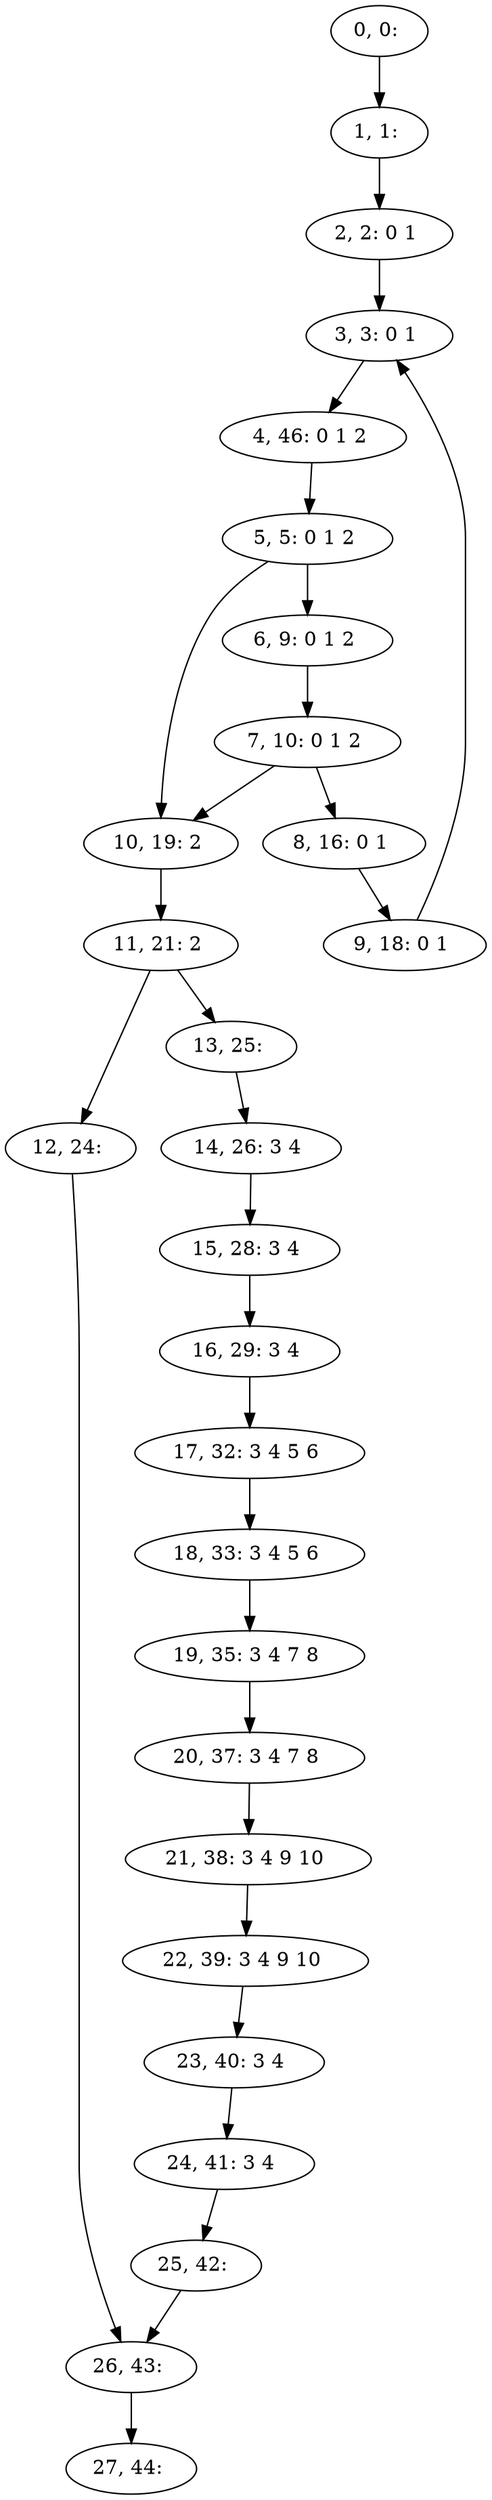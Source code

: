digraph G {
0[label="0, 0: "];
1[label="1, 1: "];
2[label="2, 2: 0 1 "];
3[label="3, 3: 0 1 "];
4[label="4, 46: 0 1 2 "];
5[label="5, 5: 0 1 2 "];
6[label="6, 9: 0 1 2 "];
7[label="7, 10: 0 1 2 "];
8[label="8, 16: 0 1 "];
9[label="9, 18: 0 1 "];
10[label="10, 19: 2 "];
11[label="11, 21: 2 "];
12[label="12, 24: "];
13[label="13, 25: "];
14[label="14, 26: 3 4 "];
15[label="15, 28: 3 4 "];
16[label="16, 29: 3 4 "];
17[label="17, 32: 3 4 5 6 "];
18[label="18, 33: 3 4 5 6 "];
19[label="19, 35: 3 4 7 8 "];
20[label="20, 37: 3 4 7 8 "];
21[label="21, 38: 3 4 9 10 "];
22[label="22, 39: 3 4 9 10 "];
23[label="23, 40: 3 4 "];
24[label="24, 41: 3 4 "];
25[label="25, 42: "];
26[label="26, 43: "];
27[label="27, 44: "];
0->1 ;
1->2 ;
2->3 ;
3->4 ;
4->5 ;
5->6 ;
5->10 ;
6->7 ;
7->8 ;
7->10 ;
8->9 ;
9->3 ;
10->11 ;
11->12 ;
11->13 ;
12->26 ;
13->14 ;
14->15 ;
15->16 ;
16->17 ;
17->18 ;
18->19 ;
19->20 ;
20->21 ;
21->22 ;
22->23 ;
23->24 ;
24->25 ;
25->26 ;
26->27 ;
}
